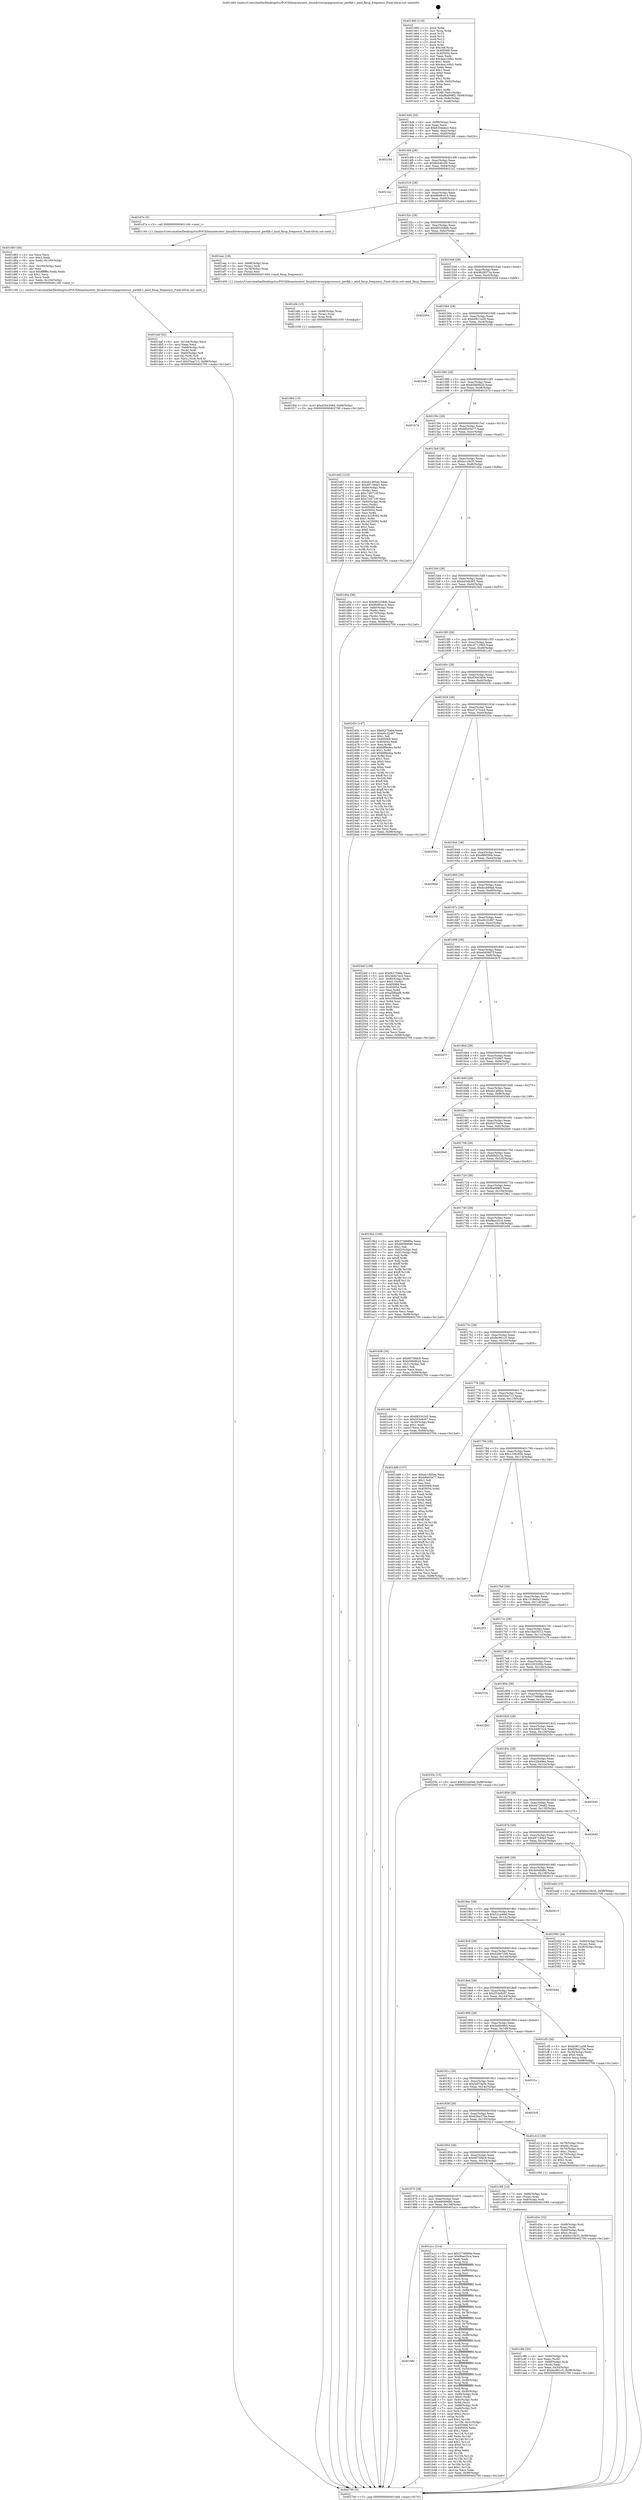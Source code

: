 digraph "0x401460" {
  label = "0x401460 (/mnt/c/Users/mathe/Desktop/tcc/POCII/binaries/extr_linuxdriversacpiprocessor_perflib.c_amd_fixup_frequency_Final-ollvm.out::main(0))"
  labelloc = "t"
  node[shape=record]

  Entry [label="",width=0.3,height=0.3,shape=circle,fillcolor=black,style=filled]
  "0x4014d4" [label="{
     0x4014d4 [32]\l
     | [instrs]\l
     &nbsp;&nbsp;0x4014d4 \<+6\>: mov -0x98(%rbp),%eax\l
     &nbsp;&nbsp;0x4014da \<+2\>: mov %eax,%ecx\l
     &nbsp;&nbsp;0x4014dc \<+6\>: sub $0x835eaba3,%ecx\l
     &nbsp;&nbsp;0x4014e2 \<+6\>: mov %eax,-0xac(%rbp)\l
     &nbsp;&nbsp;0x4014e8 \<+6\>: mov %ecx,-0xb0(%rbp)\l
     &nbsp;&nbsp;0x4014ee \<+6\>: je 0000000000402184 \<main+0xd24\>\l
  }"]
  "0x402184" [label="{
     0x402184\l
  }", style=dashed]
  "0x4014f4" [label="{
     0x4014f4 [28]\l
     | [instrs]\l
     &nbsp;&nbsp;0x4014f4 \<+5\>: jmp 00000000004014f9 \<main+0x99\>\l
     &nbsp;&nbsp;0x4014f9 \<+6\>: mov -0xac(%rbp),%eax\l
     &nbsp;&nbsp;0x4014ff \<+5\>: sub $0x8d44bc59,%eax\l
     &nbsp;&nbsp;0x401504 \<+6\>: mov %eax,-0xb4(%rbp)\l
     &nbsp;&nbsp;0x40150a \<+6\>: je 00000000004021a2 \<main+0xd42\>\l
  }"]
  Exit [label="",width=0.3,height=0.3,shape=circle,fillcolor=black,style=filled,peripheries=2]
  "0x4021a2" [label="{
     0x4021a2\l
  }", style=dashed]
  "0x401510" [label="{
     0x401510 [28]\l
     | [instrs]\l
     &nbsp;&nbsp;0x401510 \<+5\>: jmp 0000000000401515 \<main+0xb5\>\l
     &nbsp;&nbsp;0x401515 \<+6\>: mov -0xac(%rbp),%eax\l
     &nbsp;&nbsp;0x40151b \<+5\>: sub $0x96d9ce14,%eax\l
     &nbsp;&nbsp;0x401520 \<+6\>: mov %eax,-0xb8(%rbp)\l
     &nbsp;&nbsp;0x401526 \<+6\>: je 0000000000401d7e \<main+0x91e\>\l
  }"]
  "0x401f0d" [label="{
     0x401f0d [15]\l
     | [instrs]\l
     &nbsp;&nbsp;0x401f0d \<+10\>: movl $0xd3043484,-0x98(%rbp)\l
     &nbsp;&nbsp;0x401f17 \<+5\>: jmp 0000000000402700 \<main+0x12a0\>\l
  }"]
  "0x401d7e" [label="{
     0x401d7e [5]\l
     | [instrs]\l
     &nbsp;&nbsp;0x401d7e \<+5\>: call 0000000000401160 \<next_i\>\l
     | [calls]\l
     &nbsp;&nbsp;0x401160 \{1\} (/mnt/c/Users/mathe/Desktop/tcc/POCII/binaries/extr_linuxdriversacpiprocessor_perflib.c_amd_fixup_frequency_Final-ollvm.out::next_i)\l
  }"]
  "0x40152c" [label="{
     0x40152c [28]\l
     | [instrs]\l
     &nbsp;&nbsp;0x40152c \<+5\>: jmp 0000000000401531 \<main+0xd1\>\l
     &nbsp;&nbsp;0x401531 \<+6\>: mov -0xac(%rbp),%eax\l
     &nbsp;&nbsp;0x401537 \<+5\>: sub $0x993258db,%eax\l
     &nbsp;&nbsp;0x40153c \<+6\>: mov %eax,-0xbc(%rbp)\l
     &nbsp;&nbsp;0x401542 \<+6\>: je 0000000000401eec \<main+0xa8c\>\l
  }"]
  "0x401efe" [label="{
     0x401efe [15]\l
     | [instrs]\l
     &nbsp;&nbsp;0x401efe \<+4\>: mov -0x68(%rbp),%rax\l
     &nbsp;&nbsp;0x401f02 \<+3\>: mov (%rax),%rax\l
     &nbsp;&nbsp;0x401f05 \<+3\>: mov %rax,%rdi\l
     &nbsp;&nbsp;0x401f08 \<+5\>: call 0000000000401030 \<free@plt\>\l
     | [calls]\l
     &nbsp;&nbsp;0x401030 \{1\} (unknown)\l
  }"]
  "0x401eec" [label="{
     0x401eec [18]\l
     | [instrs]\l
     &nbsp;&nbsp;0x401eec \<+4\>: mov -0x68(%rbp),%rax\l
     &nbsp;&nbsp;0x401ef0 \<+3\>: mov (%rax),%rdi\l
     &nbsp;&nbsp;0x401ef3 \<+4\>: mov -0x78(%rbp),%rax\l
     &nbsp;&nbsp;0x401ef7 \<+2\>: mov (%rax),%esi\l
     &nbsp;&nbsp;0x401ef9 \<+5\>: call 0000000000401450 \<amd_fixup_frequency\>\l
     | [calls]\l
     &nbsp;&nbsp;0x401450 \{1\} (/mnt/c/Users/mathe/Desktop/tcc/POCII/binaries/extr_linuxdriversacpiprocessor_perflib.c_amd_fixup_frequency_Final-ollvm.out::amd_fixup_frequency)\l
  }"]
  "0x401548" [label="{
     0x401548 [28]\l
     | [instrs]\l
     &nbsp;&nbsp;0x401548 \<+5\>: jmp 000000000040154d \<main+0xed\>\l
     &nbsp;&nbsp;0x40154d \<+6\>: mov -0xac(%rbp),%eax\l
     &nbsp;&nbsp;0x401553 \<+5\>: sub $0x9b28373a,%eax\l
     &nbsp;&nbsp;0x401558 \<+6\>: mov %eax,-0xc0(%rbp)\l
     &nbsp;&nbsp;0x40155e \<+6\>: je 0000000000402054 \<main+0xbf4\>\l
  }"]
  "0x401daf" [label="{
     0x401daf [42]\l
     | [instrs]\l
     &nbsp;&nbsp;0x401daf \<+6\>: mov -0x164(%rbp),%ecx\l
     &nbsp;&nbsp;0x401db5 \<+3\>: imul %eax,%ecx\l
     &nbsp;&nbsp;0x401db8 \<+4\>: mov -0x68(%rbp),%rdi\l
     &nbsp;&nbsp;0x401dbc \<+3\>: mov (%rdi),%rdi\l
     &nbsp;&nbsp;0x401dbf \<+4\>: mov -0x60(%rbp),%r8\l
     &nbsp;&nbsp;0x401dc3 \<+3\>: movslq (%r8),%r8\l
     &nbsp;&nbsp;0x401dc6 \<+4\>: mov %ecx,(%rdi,%r8,4)\l
     &nbsp;&nbsp;0x401dca \<+10\>: movl $0x53ea713,-0x98(%rbp)\l
     &nbsp;&nbsp;0x401dd4 \<+5\>: jmp 0000000000402700 \<main+0x12a0\>\l
  }"]
  "0x402054" [label="{
     0x402054\l
  }", style=dashed]
  "0x401564" [label="{
     0x401564 [28]\l
     | [instrs]\l
     &nbsp;&nbsp;0x401564 \<+5\>: jmp 0000000000401569 \<main+0x109\>\l
     &nbsp;&nbsp;0x401569 \<+6\>: mov -0xac(%rbp),%eax\l
     &nbsp;&nbsp;0x40156f \<+5\>: sub $0xb0811a58,%eax\l
     &nbsp;&nbsp;0x401574 \<+6\>: mov %eax,-0xc4(%rbp)\l
     &nbsp;&nbsp;0x40157a \<+6\>: je 000000000040234b \<main+0xeeb\>\l
  }"]
  "0x401d83" [label="{
     0x401d83 [44]\l
     | [instrs]\l
     &nbsp;&nbsp;0x401d83 \<+2\>: xor %ecx,%ecx\l
     &nbsp;&nbsp;0x401d85 \<+5\>: mov $0x2,%edx\l
     &nbsp;&nbsp;0x401d8a \<+6\>: mov %edx,-0x160(%rbp)\l
     &nbsp;&nbsp;0x401d90 \<+1\>: cltd\l
     &nbsp;&nbsp;0x401d91 \<+6\>: mov -0x160(%rbp),%esi\l
     &nbsp;&nbsp;0x401d97 \<+2\>: idiv %esi\l
     &nbsp;&nbsp;0x401d99 \<+6\>: imul $0xfffffffe,%edx,%edx\l
     &nbsp;&nbsp;0x401d9f \<+3\>: sub $0x1,%ecx\l
     &nbsp;&nbsp;0x401da2 \<+2\>: sub %ecx,%edx\l
     &nbsp;&nbsp;0x401da4 \<+6\>: mov %edx,-0x164(%rbp)\l
     &nbsp;&nbsp;0x401daa \<+5\>: call 0000000000401160 \<next_i\>\l
     | [calls]\l
     &nbsp;&nbsp;0x401160 \{1\} (/mnt/c/Users/mathe/Desktop/tcc/POCII/binaries/extr_linuxdriversacpiprocessor_perflib.c_amd_fixup_frequency_Final-ollvm.out::next_i)\l
  }"]
  "0x40234b" [label="{
     0x40234b\l
  }", style=dashed]
  "0x401580" [label="{
     0x401580 [28]\l
     | [instrs]\l
     &nbsp;&nbsp;0x401580 \<+5\>: jmp 0000000000401585 \<main+0x125\>\l
     &nbsp;&nbsp;0x401585 \<+6\>: mov -0xac(%rbp),%eax\l
     &nbsp;&nbsp;0x40158b \<+5\>: sub $0xb56b9b2d,%eax\l
     &nbsp;&nbsp;0x401590 \<+6\>: mov %eax,-0xc8(%rbp)\l
     &nbsp;&nbsp;0x401596 \<+6\>: je 0000000000401b74 \<main+0x714\>\l
  }"]
  "0x401d3a" [label="{
     0x401d3a [32]\l
     | [instrs]\l
     &nbsp;&nbsp;0x401d3a \<+4\>: mov -0x68(%rbp),%rdi\l
     &nbsp;&nbsp;0x401d3e \<+3\>: mov %rax,(%rdi)\l
     &nbsp;&nbsp;0x401d41 \<+4\>: mov -0x60(%rbp),%rax\l
     &nbsp;&nbsp;0x401d45 \<+6\>: movl $0x0,(%rax)\l
     &nbsp;&nbsp;0x401d4b \<+10\>: movl $0xbcc1fe35,-0x98(%rbp)\l
     &nbsp;&nbsp;0x401d55 \<+5\>: jmp 0000000000402700 \<main+0x12a0\>\l
  }"]
  "0x401b74" [label="{
     0x401b74\l
  }", style=dashed]
  "0x40159c" [label="{
     0x40159c [28]\l
     | [instrs]\l
     &nbsp;&nbsp;0x40159c \<+5\>: jmp 00000000004015a1 \<main+0x141\>\l
     &nbsp;&nbsp;0x4015a1 \<+6\>: mov -0xac(%rbp),%eax\l
     &nbsp;&nbsp;0x4015a7 \<+5\>: sub $0xb6b03e77,%eax\l
     &nbsp;&nbsp;0x4015ac \<+6\>: mov %eax,-0xcc(%rbp)\l
     &nbsp;&nbsp;0x4015b2 \<+6\>: je 0000000000401e62 \<main+0xa02\>\l
  }"]
  "0x401c9b" [label="{
     0x401c9b [30]\l
     | [instrs]\l
     &nbsp;&nbsp;0x401c9b \<+4\>: mov -0x80(%rbp),%rdi\l
     &nbsp;&nbsp;0x401c9f \<+2\>: mov %eax,(%rdi)\l
     &nbsp;&nbsp;0x401ca1 \<+4\>: mov -0x80(%rbp),%rdi\l
     &nbsp;&nbsp;0x401ca5 \<+2\>: mov (%rdi),%eax\l
     &nbsp;&nbsp;0x401ca7 \<+3\>: mov %eax,-0x30(%rbp)\l
     &nbsp;&nbsp;0x401caa \<+10\>: movl $0xfac961c5,-0x98(%rbp)\l
     &nbsp;&nbsp;0x401cb4 \<+5\>: jmp 0000000000402700 \<main+0x12a0\>\l
  }"]
  "0x401e62" [label="{
     0x401e62 [123]\l
     | [instrs]\l
     &nbsp;&nbsp;0x401e62 \<+5\>: mov $0xeb1495ee,%eax\l
     &nbsp;&nbsp;0x401e67 \<+5\>: mov $0x49718da3,%ecx\l
     &nbsp;&nbsp;0x401e6c \<+4\>: mov -0x60(%rbp),%rdx\l
     &nbsp;&nbsp;0x401e70 \<+2\>: mov (%rdx),%esi\l
     &nbsp;&nbsp;0x401e72 \<+6\>: sub $0xc7d5710f,%esi\l
     &nbsp;&nbsp;0x401e78 \<+3\>: add $0x1,%esi\l
     &nbsp;&nbsp;0x401e7b \<+6\>: add $0xc7d5710f,%esi\l
     &nbsp;&nbsp;0x401e81 \<+4\>: mov -0x60(%rbp),%rdx\l
     &nbsp;&nbsp;0x401e85 \<+2\>: mov %esi,(%rdx)\l
     &nbsp;&nbsp;0x401e87 \<+7\>: mov 0x405068,%esi\l
     &nbsp;&nbsp;0x401e8e \<+7\>: mov 0x405054,%edi\l
     &nbsp;&nbsp;0x401e95 \<+3\>: mov %esi,%r8d\l
     &nbsp;&nbsp;0x401e98 \<+7\>: add $0x14228392,%r8d\l
     &nbsp;&nbsp;0x401e9f \<+4\>: sub $0x1,%r8d\l
     &nbsp;&nbsp;0x401ea3 \<+7\>: sub $0x14228392,%r8d\l
     &nbsp;&nbsp;0x401eaa \<+4\>: imul %r8d,%esi\l
     &nbsp;&nbsp;0x401eae \<+3\>: and $0x1,%esi\l
     &nbsp;&nbsp;0x401eb1 \<+3\>: cmp $0x0,%esi\l
     &nbsp;&nbsp;0x401eb4 \<+4\>: sete %r9b\l
     &nbsp;&nbsp;0x401eb8 \<+3\>: cmp $0xa,%edi\l
     &nbsp;&nbsp;0x401ebb \<+4\>: setl %r10b\l
     &nbsp;&nbsp;0x401ebf \<+3\>: mov %r9b,%r11b\l
     &nbsp;&nbsp;0x401ec2 \<+3\>: and %r10b,%r11b\l
     &nbsp;&nbsp;0x401ec5 \<+3\>: xor %r10b,%r9b\l
     &nbsp;&nbsp;0x401ec8 \<+3\>: or %r9b,%r11b\l
     &nbsp;&nbsp;0x401ecb \<+4\>: test $0x1,%r11b\l
     &nbsp;&nbsp;0x401ecf \<+3\>: cmovne %ecx,%eax\l
     &nbsp;&nbsp;0x401ed2 \<+6\>: mov %eax,-0x98(%rbp)\l
     &nbsp;&nbsp;0x401ed8 \<+5\>: jmp 0000000000402700 \<main+0x12a0\>\l
  }"]
  "0x4015b8" [label="{
     0x4015b8 [28]\l
     | [instrs]\l
     &nbsp;&nbsp;0x4015b8 \<+5\>: jmp 00000000004015bd \<main+0x15d\>\l
     &nbsp;&nbsp;0x4015bd \<+6\>: mov -0xac(%rbp),%eax\l
     &nbsp;&nbsp;0x4015c3 \<+5\>: sub $0xbcc1fe35,%eax\l
     &nbsp;&nbsp;0x4015c8 \<+6\>: mov %eax,-0xd0(%rbp)\l
     &nbsp;&nbsp;0x4015ce \<+6\>: je 0000000000401d5a \<main+0x8fa\>\l
  }"]
  "0x40198c" [label="{
     0x40198c\l
  }", style=dashed]
  "0x401d5a" [label="{
     0x401d5a [36]\l
     | [instrs]\l
     &nbsp;&nbsp;0x401d5a \<+5\>: mov $0x993258db,%eax\l
     &nbsp;&nbsp;0x401d5f \<+5\>: mov $0x96d9ce14,%ecx\l
     &nbsp;&nbsp;0x401d64 \<+4\>: mov -0x60(%rbp),%rdx\l
     &nbsp;&nbsp;0x401d68 \<+2\>: mov (%rdx),%esi\l
     &nbsp;&nbsp;0x401d6a \<+4\>: mov -0x70(%rbp),%rdx\l
     &nbsp;&nbsp;0x401d6e \<+2\>: cmp (%rdx),%esi\l
     &nbsp;&nbsp;0x401d70 \<+3\>: cmovl %ecx,%eax\l
     &nbsp;&nbsp;0x401d73 \<+6\>: mov %eax,-0x98(%rbp)\l
     &nbsp;&nbsp;0x401d79 \<+5\>: jmp 0000000000402700 \<main+0x12a0\>\l
  }"]
  "0x4015d4" [label="{
     0x4015d4 [28]\l
     | [instrs]\l
     &nbsp;&nbsp;0x4015d4 \<+5\>: jmp 00000000004015d9 \<main+0x179\>\l
     &nbsp;&nbsp;0x4015d9 \<+6\>: mov -0xac(%rbp),%eax\l
     &nbsp;&nbsp;0x4015df \<+5\>: sub $0xbd34b365,%eax\l
     &nbsp;&nbsp;0x4015e4 \<+6\>: mov %eax,-0xd4(%rbp)\l
     &nbsp;&nbsp;0x4015ea \<+6\>: je 00000000004023b5 \<main+0xf55\>\l
  }"]
  "0x401a1c" [label="{
     0x401a1c [314]\l
     | [instrs]\l
     &nbsp;&nbsp;0x401a1c \<+5\>: mov $0x3736689a,%eax\l
     &nbsp;&nbsp;0x401a21 \<+5\>: mov $0xf8ae25c4,%ecx\l
     &nbsp;&nbsp;0x401a26 \<+2\>: xor %edx,%edx\l
     &nbsp;&nbsp;0x401a28 \<+3\>: mov %rsp,%rsi\l
     &nbsp;&nbsp;0x401a2b \<+4\>: add $0xfffffffffffffff0,%rsi\l
     &nbsp;&nbsp;0x401a2f \<+3\>: mov %rsi,%rsp\l
     &nbsp;&nbsp;0x401a32 \<+7\>: mov %rsi,-0x90(%rbp)\l
     &nbsp;&nbsp;0x401a39 \<+3\>: mov %rsp,%rsi\l
     &nbsp;&nbsp;0x401a3c \<+4\>: add $0xfffffffffffffff0,%rsi\l
     &nbsp;&nbsp;0x401a40 \<+3\>: mov %rsi,%rsp\l
     &nbsp;&nbsp;0x401a43 \<+3\>: mov %rsp,%rdi\l
     &nbsp;&nbsp;0x401a46 \<+4\>: add $0xfffffffffffffff0,%rdi\l
     &nbsp;&nbsp;0x401a4a \<+3\>: mov %rdi,%rsp\l
     &nbsp;&nbsp;0x401a4d \<+7\>: mov %rdi,-0x88(%rbp)\l
     &nbsp;&nbsp;0x401a54 \<+3\>: mov %rsp,%rdi\l
     &nbsp;&nbsp;0x401a57 \<+4\>: add $0xfffffffffffffff0,%rdi\l
     &nbsp;&nbsp;0x401a5b \<+3\>: mov %rdi,%rsp\l
     &nbsp;&nbsp;0x401a5e \<+4\>: mov %rdi,-0x80(%rbp)\l
     &nbsp;&nbsp;0x401a62 \<+3\>: mov %rsp,%rdi\l
     &nbsp;&nbsp;0x401a65 \<+4\>: add $0xfffffffffffffff0,%rdi\l
     &nbsp;&nbsp;0x401a69 \<+3\>: mov %rdi,%rsp\l
     &nbsp;&nbsp;0x401a6c \<+4\>: mov %rdi,-0x78(%rbp)\l
     &nbsp;&nbsp;0x401a70 \<+3\>: mov %rsp,%rdi\l
     &nbsp;&nbsp;0x401a73 \<+4\>: add $0xfffffffffffffff0,%rdi\l
     &nbsp;&nbsp;0x401a77 \<+3\>: mov %rdi,%rsp\l
     &nbsp;&nbsp;0x401a7a \<+4\>: mov %rdi,-0x70(%rbp)\l
     &nbsp;&nbsp;0x401a7e \<+3\>: mov %rsp,%rdi\l
     &nbsp;&nbsp;0x401a81 \<+4\>: add $0xfffffffffffffff0,%rdi\l
     &nbsp;&nbsp;0x401a85 \<+3\>: mov %rdi,%rsp\l
     &nbsp;&nbsp;0x401a88 \<+4\>: mov %rdi,-0x68(%rbp)\l
     &nbsp;&nbsp;0x401a8c \<+3\>: mov %rsp,%rdi\l
     &nbsp;&nbsp;0x401a8f \<+4\>: add $0xfffffffffffffff0,%rdi\l
     &nbsp;&nbsp;0x401a93 \<+3\>: mov %rdi,%rsp\l
     &nbsp;&nbsp;0x401a96 \<+4\>: mov %rdi,-0x60(%rbp)\l
     &nbsp;&nbsp;0x401a9a \<+3\>: mov %rsp,%rdi\l
     &nbsp;&nbsp;0x401a9d \<+4\>: add $0xfffffffffffffff0,%rdi\l
     &nbsp;&nbsp;0x401aa1 \<+3\>: mov %rdi,%rsp\l
     &nbsp;&nbsp;0x401aa4 \<+4\>: mov %rdi,-0x58(%rbp)\l
     &nbsp;&nbsp;0x401aa8 \<+3\>: mov %rsp,%rdi\l
     &nbsp;&nbsp;0x401aab \<+4\>: add $0xfffffffffffffff0,%rdi\l
     &nbsp;&nbsp;0x401aaf \<+3\>: mov %rdi,%rsp\l
     &nbsp;&nbsp;0x401ab2 \<+4\>: mov %rdi,-0x50(%rbp)\l
     &nbsp;&nbsp;0x401ab6 \<+3\>: mov %rsp,%rdi\l
     &nbsp;&nbsp;0x401ab9 \<+4\>: add $0xfffffffffffffff0,%rdi\l
     &nbsp;&nbsp;0x401abd \<+3\>: mov %rdi,%rsp\l
     &nbsp;&nbsp;0x401ac0 \<+4\>: mov %rdi,-0x48(%rbp)\l
     &nbsp;&nbsp;0x401ac4 \<+3\>: mov %rsp,%rdi\l
     &nbsp;&nbsp;0x401ac7 \<+4\>: add $0xfffffffffffffff0,%rdi\l
     &nbsp;&nbsp;0x401acb \<+3\>: mov %rdi,%rsp\l
     &nbsp;&nbsp;0x401ace \<+4\>: mov %rdi,-0x40(%rbp)\l
     &nbsp;&nbsp;0x401ad2 \<+7\>: mov -0x90(%rbp),%rdi\l
     &nbsp;&nbsp;0x401ad9 \<+6\>: movl $0x0,(%rdi)\l
     &nbsp;&nbsp;0x401adf \<+7\>: mov -0x9c(%rbp),%r8d\l
     &nbsp;&nbsp;0x401ae6 \<+3\>: mov %r8d,(%rsi)\l
     &nbsp;&nbsp;0x401ae9 \<+7\>: mov -0x88(%rbp),%rdi\l
     &nbsp;&nbsp;0x401af0 \<+7\>: mov -0xa8(%rbp),%r9\l
     &nbsp;&nbsp;0x401af7 \<+3\>: mov %r9,(%rdi)\l
     &nbsp;&nbsp;0x401afa \<+3\>: cmpl $0x2,(%rsi)\l
     &nbsp;&nbsp;0x401afd \<+4\>: setne %r10b\l
     &nbsp;&nbsp;0x401b01 \<+4\>: and $0x1,%r10b\l
     &nbsp;&nbsp;0x401b05 \<+4\>: mov %r10b,-0x31(%rbp)\l
     &nbsp;&nbsp;0x401b09 \<+8\>: mov 0x405068,%r11d\l
     &nbsp;&nbsp;0x401b11 \<+7\>: mov 0x405054,%ebx\l
     &nbsp;&nbsp;0x401b18 \<+3\>: sub $0x1,%edx\l
     &nbsp;&nbsp;0x401b1b \<+3\>: mov %r11d,%r14d\l
     &nbsp;&nbsp;0x401b1e \<+3\>: add %edx,%r14d\l
     &nbsp;&nbsp;0x401b21 \<+4\>: imul %r14d,%r11d\l
     &nbsp;&nbsp;0x401b25 \<+4\>: and $0x1,%r11d\l
     &nbsp;&nbsp;0x401b29 \<+4\>: cmp $0x0,%r11d\l
     &nbsp;&nbsp;0x401b2d \<+4\>: sete %r10b\l
     &nbsp;&nbsp;0x401b31 \<+3\>: cmp $0xa,%ebx\l
     &nbsp;&nbsp;0x401b34 \<+4\>: setl %r15b\l
     &nbsp;&nbsp;0x401b38 \<+3\>: mov %r10b,%r12b\l
     &nbsp;&nbsp;0x401b3b \<+3\>: and %r15b,%r12b\l
     &nbsp;&nbsp;0x401b3e \<+3\>: xor %r15b,%r10b\l
     &nbsp;&nbsp;0x401b41 \<+3\>: or %r10b,%r12b\l
     &nbsp;&nbsp;0x401b44 \<+4\>: test $0x1,%r12b\l
     &nbsp;&nbsp;0x401b48 \<+3\>: cmovne %ecx,%eax\l
     &nbsp;&nbsp;0x401b4b \<+6\>: mov %eax,-0x98(%rbp)\l
     &nbsp;&nbsp;0x401b51 \<+5\>: jmp 0000000000402700 \<main+0x12a0\>\l
  }"]
  "0x4023b5" [label="{
     0x4023b5\l
  }", style=dashed]
  "0x4015f0" [label="{
     0x4015f0 [28]\l
     | [instrs]\l
     &nbsp;&nbsp;0x4015f0 \<+5\>: jmp 00000000004015f5 \<main+0x195\>\l
     &nbsp;&nbsp;0x4015f5 \<+6\>: mov -0xac(%rbp),%eax\l
     &nbsp;&nbsp;0x4015fb \<+5\>: sub $0xc6712965,%eax\l
     &nbsp;&nbsp;0x401600 \<+6\>: mov %eax,-0xd8(%rbp)\l
     &nbsp;&nbsp;0x401606 \<+6\>: je 0000000000401c07 \<main+0x7a7\>\l
  }"]
  "0x401970" [label="{
     0x401970 [28]\l
     | [instrs]\l
     &nbsp;&nbsp;0x401970 \<+5\>: jmp 0000000000401975 \<main+0x515\>\l
     &nbsp;&nbsp;0x401975 \<+6\>: mov -0xac(%rbp),%eax\l
     &nbsp;&nbsp;0x40197b \<+5\>: sub $0x68089680,%eax\l
     &nbsp;&nbsp;0x401980 \<+6\>: mov %eax,-0x158(%rbp)\l
     &nbsp;&nbsp;0x401986 \<+6\>: je 0000000000401a1c \<main+0x5bc\>\l
  }"]
  "0x401c07" [label="{
     0x401c07\l
  }", style=dashed]
  "0x40160c" [label="{
     0x40160c [28]\l
     | [instrs]\l
     &nbsp;&nbsp;0x40160c \<+5\>: jmp 0000000000401611 \<main+0x1b1\>\l
     &nbsp;&nbsp;0x401611 \<+6\>: mov -0xac(%rbp),%eax\l
     &nbsp;&nbsp;0x401617 \<+5\>: sub $0xd3043484,%eax\l
     &nbsp;&nbsp;0x40161c \<+6\>: mov %eax,-0xdc(%rbp)\l
     &nbsp;&nbsp;0x401622 \<+6\>: je 000000000040245c \<main+0xffc\>\l
  }"]
  "0x401c88" [label="{
     0x401c88 [19]\l
     | [instrs]\l
     &nbsp;&nbsp;0x401c88 \<+7\>: mov -0x88(%rbp),%rax\l
     &nbsp;&nbsp;0x401c8f \<+3\>: mov (%rax),%rax\l
     &nbsp;&nbsp;0x401c92 \<+4\>: mov 0x8(%rax),%rdi\l
     &nbsp;&nbsp;0x401c96 \<+5\>: call 0000000000401060 \<atoi@plt\>\l
     | [calls]\l
     &nbsp;&nbsp;0x401060 \{1\} (unknown)\l
  }"]
  "0x40245c" [label="{
     0x40245c [147]\l
     | [instrs]\l
     &nbsp;&nbsp;0x40245c \<+5\>: mov $0xf4270a0e,%eax\l
     &nbsp;&nbsp;0x402461 \<+5\>: mov $0xe0c22d87,%ecx\l
     &nbsp;&nbsp;0x402466 \<+2\>: mov $0x1,%dl\l
     &nbsp;&nbsp;0x402468 \<+7\>: mov 0x405068,%esi\l
     &nbsp;&nbsp;0x40246f \<+7\>: mov 0x405054,%edi\l
     &nbsp;&nbsp;0x402476 \<+3\>: mov %esi,%r8d\l
     &nbsp;&nbsp;0x402479 \<+7\>: sub $0xfdf9edea,%r8d\l
     &nbsp;&nbsp;0x402480 \<+4\>: sub $0x1,%r8d\l
     &nbsp;&nbsp;0x402484 \<+7\>: add $0xfdf9edea,%r8d\l
     &nbsp;&nbsp;0x40248b \<+4\>: imul %r8d,%esi\l
     &nbsp;&nbsp;0x40248f \<+3\>: and $0x1,%esi\l
     &nbsp;&nbsp;0x402492 \<+3\>: cmp $0x0,%esi\l
     &nbsp;&nbsp;0x402495 \<+4\>: sete %r9b\l
     &nbsp;&nbsp;0x402499 \<+3\>: cmp $0xa,%edi\l
     &nbsp;&nbsp;0x40249c \<+4\>: setl %r10b\l
     &nbsp;&nbsp;0x4024a0 \<+3\>: mov %r9b,%r11b\l
     &nbsp;&nbsp;0x4024a3 \<+4\>: xor $0xff,%r11b\l
     &nbsp;&nbsp;0x4024a7 \<+3\>: mov %r10b,%bl\l
     &nbsp;&nbsp;0x4024aa \<+3\>: xor $0xff,%bl\l
     &nbsp;&nbsp;0x4024ad \<+3\>: xor $0x1,%dl\l
     &nbsp;&nbsp;0x4024b0 \<+3\>: mov %r11b,%r14b\l
     &nbsp;&nbsp;0x4024b3 \<+4\>: and $0xff,%r14b\l
     &nbsp;&nbsp;0x4024b7 \<+3\>: and %dl,%r9b\l
     &nbsp;&nbsp;0x4024ba \<+3\>: mov %bl,%r15b\l
     &nbsp;&nbsp;0x4024bd \<+4\>: and $0xff,%r15b\l
     &nbsp;&nbsp;0x4024c1 \<+3\>: and %dl,%r10b\l
     &nbsp;&nbsp;0x4024c4 \<+3\>: or %r9b,%r14b\l
     &nbsp;&nbsp;0x4024c7 \<+3\>: or %r10b,%r15b\l
     &nbsp;&nbsp;0x4024ca \<+3\>: xor %r15b,%r14b\l
     &nbsp;&nbsp;0x4024cd \<+3\>: or %bl,%r11b\l
     &nbsp;&nbsp;0x4024d0 \<+4\>: xor $0xff,%r11b\l
     &nbsp;&nbsp;0x4024d4 \<+3\>: or $0x1,%dl\l
     &nbsp;&nbsp;0x4024d7 \<+3\>: and %dl,%r11b\l
     &nbsp;&nbsp;0x4024da \<+3\>: or %r11b,%r14b\l
     &nbsp;&nbsp;0x4024dd \<+4\>: test $0x1,%r14b\l
     &nbsp;&nbsp;0x4024e1 \<+3\>: cmovne %ecx,%eax\l
     &nbsp;&nbsp;0x4024e4 \<+6\>: mov %eax,-0x98(%rbp)\l
     &nbsp;&nbsp;0x4024ea \<+5\>: jmp 0000000000402700 \<main+0x12a0\>\l
  }"]
  "0x401628" [label="{
     0x401628 [28]\l
     | [instrs]\l
     &nbsp;&nbsp;0x401628 \<+5\>: jmp 000000000040162d \<main+0x1cd\>\l
     &nbsp;&nbsp;0x40162d \<+6\>: mov -0xac(%rbp),%eax\l
     &nbsp;&nbsp;0x401633 \<+5\>: sub $0xd7272ced,%eax\l
     &nbsp;&nbsp;0x401638 \<+6\>: mov %eax,-0xe0(%rbp)\l
     &nbsp;&nbsp;0x40163e \<+6\>: je 000000000040235a \<main+0xefa\>\l
  }"]
  "0x401954" [label="{
     0x401954 [28]\l
     | [instrs]\l
     &nbsp;&nbsp;0x401954 \<+5\>: jmp 0000000000401959 \<main+0x4f9\>\l
     &nbsp;&nbsp;0x401959 \<+6\>: mov -0xac(%rbp),%eax\l
     &nbsp;&nbsp;0x40195f \<+5\>: sub $0x66758dc9,%eax\l
     &nbsp;&nbsp;0x401964 \<+6\>: mov %eax,-0x154(%rbp)\l
     &nbsp;&nbsp;0x40196a \<+6\>: je 0000000000401c88 \<main+0x828\>\l
  }"]
  "0x40235a" [label="{
     0x40235a\l
  }", style=dashed]
  "0x401644" [label="{
     0x401644 [28]\l
     | [instrs]\l
     &nbsp;&nbsp;0x401644 \<+5\>: jmp 0000000000401649 \<main+0x1e9\>\l
     &nbsp;&nbsp;0x401649 \<+6\>: mov -0xac(%rbp),%eax\l
     &nbsp;&nbsp;0x40164f \<+5\>: sub $0xd86f2f0e,%eax\l
     &nbsp;&nbsp;0x401654 \<+6\>: mov %eax,-0xe4(%rbp)\l
     &nbsp;&nbsp;0x40165a \<+6\>: je 00000000004020dd \<main+0xc7d\>\l
  }"]
  "0x401d13" [label="{
     0x401d13 [39]\l
     | [instrs]\l
     &nbsp;&nbsp;0x401d13 \<+4\>: mov -0x78(%rbp),%rax\l
     &nbsp;&nbsp;0x401d17 \<+6\>: movl $0x64,(%rax)\l
     &nbsp;&nbsp;0x401d1d \<+4\>: mov -0x70(%rbp),%rax\l
     &nbsp;&nbsp;0x401d21 \<+6\>: movl $0x1,(%rax)\l
     &nbsp;&nbsp;0x401d27 \<+4\>: mov -0x70(%rbp),%rax\l
     &nbsp;&nbsp;0x401d2b \<+3\>: movslq (%rax),%rax\l
     &nbsp;&nbsp;0x401d2e \<+4\>: shl $0x2,%rax\l
     &nbsp;&nbsp;0x401d32 \<+3\>: mov %rax,%rdi\l
     &nbsp;&nbsp;0x401d35 \<+5\>: call 0000000000401050 \<malloc@plt\>\l
     | [calls]\l
     &nbsp;&nbsp;0x401050 \{1\} (unknown)\l
  }"]
  "0x4020dd" [label="{
     0x4020dd\l
  }", style=dashed]
  "0x401660" [label="{
     0x401660 [28]\l
     | [instrs]\l
     &nbsp;&nbsp;0x401660 \<+5\>: jmp 0000000000401665 \<main+0x205\>\l
     &nbsp;&nbsp;0x401665 \<+6\>: mov -0xac(%rbp),%eax\l
     &nbsp;&nbsp;0x40166b \<+5\>: sub $0xdccb89ad,%eax\l
     &nbsp;&nbsp;0x401670 \<+6\>: mov %eax,-0xe8(%rbp)\l
     &nbsp;&nbsp;0x401676 \<+6\>: je 00000000004021fd \<main+0xd9d\>\l
  }"]
  "0x401938" [label="{
     0x401938 [28]\l
     | [instrs]\l
     &nbsp;&nbsp;0x401938 \<+5\>: jmp 000000000040193d \<main+0x4dd\>\l
     &nbsp;&nbsp;0x40193d \<+6\>: mov -0xac(%rbp),%eax\l
     &nbsp;&nbsp;0x401943 \<+5\>: sub $0x65be270a,%eax\l
     &nbsp;&nbsp;0x401948 \<+6\>: mov %eax,-0x150(%rbp)\l
     &nbsp;&nbsp;0x40194e \<+6\>: je 0000000000401d13 \<main+0x8b3\>\l
  }"]
  "0x4021fd" [label="{
     0x4021fd\l
  }", style=dashed]
  "0x40167c" [label="{
     0x40167c [28]\l
     | [instrs]\l
     &nbsp;&nbsp;0x40167c \<+5\>: jmp 0000000000401681 \<main+0x221\>\l
     &nbsp;&nbsp;0x401681 \<+6\>: mov -0xac(%rbp),%eax\l
     &nbsp;&nbsp;0x401687 \<+5\>: sub $0xe0c22d87,%eax\l
     &nbsp;&nbsp;0x40168c \<+6\>: mov %eax,-0xec(%rbp)\l
     &nbsp;&nbsp;0x401692 \<+6\>: je 00000000004024ef \<main+0x108f\>\l
  }"]
  "0x4025c8" [label="{
     0x4025c8\l
  }", style=dashed]
  "0x4024ef" [label="{
     0x4024ef [109]\l
     | [instrs]\l
     &nbsp;&nbsp;0x4024ef \<+5\>: mov $0xf4270a0e,%eax\l
     &nbsp;&nbsp;0x4024f4 \<+5\>: mov $0x3ddb7ec4,%ecx\l
     &nbsp;&nbsp;0x4024f9 \<+7\>: mov -0x90(%rbp),%rdx\l
     &nbsp;&nbsp;0x402500 \<+6\>: movl $0x0,(%rdx)\l
     &nbsp;&nbsp;0x402506 \<+7\>: mov 0x405068,%esi\l
     &nbsp;&nbsp;0x40250d \<+7\>: mov 0x405054,%edi\l
     &nbsp;&nbsp;0x402514 \<+3\>: mov %esi,%r8d\l
     &nbsp;&nbsp;0x402517 \<+7\>: sub $0xa5f8aaf6,%r8d\l
     &nbsp;&nbsp;0x40251e \<+4\>: sub $0x1,%r8d\l
     &nbsp;&nbsp;0x402522 \<+7\>: add $0xa5f8aaf6,%r8d\l
     &nbsp;&nbsp;0x402529 \<+4\>: imul %r8d,%esi\l
     &nbsp;&nbsp;0x40252d \<+3\>: and $0x1,%esi\l
     &nbsp;&nbsp;0x402530 \<+3\>: cmp $0x0,%esi\l
     &nbsp;&nbsp;0x402533 \<+4\>: sete %r9b\l
     &nbsp;&nbsp;0x402537 \<+3\>: cmp $0xa,%edi\l
     &nbsp;&nbsp;0x40253a \<+4\>: setl %r10b\l
     &nbsp;&nbsp;0x40253e \<+3\>: mov %r9b,%r11b\l
     &nbsp;&nbsp;0x402541 \<+3\>: and %r10b,%r11b\l
     &nbsp;&nbsp;0x402544 \<+3\>: xor %r10b,%r9b\l
     &nbsp;&nbsp;0x402547 \<+3\>: or %r9b,%r11b\l
     &nbsp;&nbsp;0x40254a \<+4\>: test $0x1,%r11b\l
     &nbsp;&nbsp;0x40254e \<+3\>: cmovne %ecx,%eax\l
     &nbsp;&nbsp;0x402551 \<+6\>: mov %eax,-0x98(%rbp)\l
     &nbsp;&nbsp;0x402557 \<+5\>: jmp 0000000000402700 \<main+0x12a0\>\l
  }"]
  "0x401698" [label="{
     0x401698 [28]\l
     | [instrs]\l
     &nbsp;&nbsp;0x401698 \<+5\>: jmp 000000000040169d \<main+0x23d\>\l
     &nbsp;&nbsp;0x40169d \<+6\>: mov -0xac(%rbp),%eax\l
     &nbsp;&nbsp;0x4016a3 \<+5\>: sub $0xe0d5807f,%eax\l
     &nbsp;&nbsp;0x4016a8 \<+6\>: mov %eax,-0xf0(%rbp)\l
     &nbsp;&nbsp;0x4016ae \<+6\>: je 000000000040267f \<main+0x121f\>\l
  }"]
  "0x40191c" [label="{
     0x40191c [28]\l
     | [instrs]\l
     &nbsp;&nbsp;0x40191c \<+5\>: jmp 0000000000401921 \<main+0x4c1\>\l
     &nbsp;&nbsp;0x401921 \<+6\>: mov -0xac(%rbp),%eax\l
     &nbsp;&nbsp;0x401927 \<+5\>: sub $0x5df73e5e,%eax\l
     &nbsp;&nbsp;0x40192c \<+6\>: mov %eax,-0x14c(%rbp)\l
     &nbsp;&nbsp;0x401932 \<+6\>: je 00000000004025c8 \<main+0x1168\>\l
  }"]
  "0x40267f" [label="{
     0x40267f\l
  }", style=dashed]
  "0x4016b4" [label="{
     0x4016b4 [28]\l
     | [instrs]\l
     &nbsp;&nbsp;0x4016b4 \<+5\>: jmp 00000000004016b9 \<main+0x259\>\l
     &nbsp;&nbsp;0x4016b9 \<+6\>: mov -0xac(%rbp),%eax\l
     &nbsp;&nbsp;0x4016bf \<+5\>: sub $0xe37520d7,%eax\l
     &nbsp;&nbsp;0x4016c4 \<+6\>: mov %eax,-0xf4(%rbp)\l
     &nbsp;&nbsp;0x4016ca \<+6\>: je 0000000000401f72 \<main+0xb12\>\l
  }"]
  "0x401f1c" [label="{
     0x401f1c\l
  }", style=dashed]
  "0x401f72" [label="{
     0x401f72\l
  }", style=dashed]
  "0x4016d0" [label="{
     0x4016d0 [28]\l
     | [instrs]\l
     &nbsp;&nbsp;0x4016d0 \<+5\>: jmp 00000000004016d5 \<main+0x275\>\l
     &nbsp;&nbsp;0x4016d5 \<+6\>: mov -0xac(%rbp),%eax\l
     &nbsp;&nbsp;0x4016db \<+5\>: sub $0xeb1495ee,%eax\l
     &nbsp;&nbsp;0x4016e0 \<+6\>: mov %eax,-0xf8(%rbp)\l
     &nbsp;&nbsp;0x4016e6 \<+6\>: je 00000000004025e9 \<main+0x1189\>\l
  }"]
  "0x401900" [label="{
     0x401900 [28]\l
     | [instrs]\l
     &nbsp;&nbsp;0x401900 \<+5\>: jmp 0000000000401905 \<main+0x4a5\>\l
     &nbsp;&nbsp;0x401905 \<+6\>: mov -0xac(%rbp),%eax\l
     &nbsp;&nbsp;0x40190b \<+5\>: sub $0x5a0bc664,%eax\l
     &nbsp;&nbsp;0x401910 \<+6\>: mov %eax,-0x148(%rbp)\l
     &nbsp;&nbsp;0x401916 \<+6\>: je 0000000000401f1c \<main+0xabc\>\l
  }"]
  "0x4025e9" [label="{
     0x4025e9\l
  }", style=dashed]
  "0x4016ec" [label="{
     0x4016ec [28]\l
     | [instrs]\l
     &nbsp;&nbsp;0x4016ec \<+5\>: jmp 00000000004016f1 \<main+0x291\>\l
     &nbsp;&nbsp;0x4016f1 \<+6\>: mov -0xac(%rbp),%eax\l
     &nbsp;&nbsp;0x4016f7 \<+5\>: sub $0xf4270a0e,%eax\l
     &nbsp;&nbsp;0x4016fc \<+6\>: mov %eax,-0xfc(%rbp)\l
     &nbsp;&nbsp;0x401702 \<+6\>: je 00000000004026e9 \<main+0x1289\>\l
  }"]
  "0x401cf5" [label="{
     0x401cf5 [30]\l
     | [instrs]\l
     &nbsp;&nbsp;0x401cf5 \<+5\>: mov $0xb0811a58,%eax\l
     &nbsp;&nbsp;0x401cfa \<+5\>: mov $0x65be270a,%ecx\l
     &nbsp;&nbsp;0x401cff \<+3\>: mov -0x30(%rbp),%edx\l
     &nbsp;&nbsp;0x401d02 \<+3\>: cmp $0x0,%edx\l
     &nbsp;&nbsp;0x401d05 \<+3\>: cmove %ecx,%eax\l
     &nbsp;&nbsp;0x401d08 \<+6\>: mov %eax,-0x98(%rbp)\l
     &nbsp;&nbsp;0x401d0e \<+5\>: jmp 0000000000402700 \<main+0x12a0\>\l
  }"]
  "0x4026e9" [label="{
     0x4026e9\l
  }", style=dashed]
  "0x401708" [label="{
     0x401708 [28]\l
     | [instrs]\l
     &nbsp;&nbsp;0x401708 \<+5\>: jmp 000000000040170d \<main+0x2ad\>\l
     &nbsp;&nbsp;0x40170d \<+6\>: mov -0xac(%rbp),%eax\l
     &nbsp;&nbsp;0x401713 \<+5\>: sub $0xf69d015a,%eax\l
     &nbsp;&nbsp;0x401718 \<+6\>: mov %eax,-0x100(%rbp)\l
     &nbsp;&nbsp;0x40171e \<+6\>: je 00000000004022e2 \<main+0xe82\>\l
  }"]
  "0x4018e4" [label="{
     0x4018e4 [28]\l
     | [instrs]\l
     &nbsp;&nbsp;0x4018e4 \<+5\>: jmp 00000000004018e9 \<main+0x489\>\l
     &nbsp;&nbsp;0x4018e9 \<+6\>: mov -0xac(%rbp),%eax\l
     &nbsp;&nbsp;0x4018ef \<+5\>: sub $0x553e8c07,%eax\l
     &nbsp;&nbsp;0x4018f4 \<+6\>: mov %eax,-0x144(%rbp)\l
     &nbsp;&nbsp;0x4018fa \<+6\>: je 0000000000401cf5 \<main+0x895\>\l
  }"]
  "0x4022e2" [label="{
     0x4022e2\l
  }", style=dashed]
  "0x401724" [label="{
     0x401724 [28]\l
     | [instrs]\l
     &nbsp;&nbsp;0x401724 \<+5\>: jmp 0000000000401729 \<main+0x2c9\>\l
     &nbsp;&nbsp;0x401729 \<+6\>: mov -0xac(%rbp),%eax\l
     &nbsp;&nbsp;0x40172f \<+5\>: sub $0xf6a098f2,%eax\l
     &nbsp;&nbsp;0x401734 \<+6\>: mov %eax,-0x104(%rbp)\l
     &nbsp;&nbsp;0x40173a \<+6\>: je 00000000004019b2 \<main+0x552\>\l
  }"]
  "0x40244d" [label="{
     0x40244d\l
  }", style=dashed]
  "0x4019b2" [label="{
     0x4019b2 [106]\l
     | [instrs]\l
     &nbsp;&nbsp;0x4019b2 \<+5\>: mov $0x3736689a,%eax\l
     &nbsp;&nbsp;0x4019b7 \<+5\>: mov $0x68089680,%ecx\l
     &nbsp;&nbsp;0x4019bc \<+2\>: mov $0x1,%dl\l
     &nbsp;&nbsp;0x4019be \<+7\>: mov -0x92(%rbp),%sil\l
     &nbsp;&nbsp;0x4019c5 \<+7\>: mov -0x91(%rbp),%dil\l
     &nbsp;&nbsp;0x4019cc \<+3\>: mov %sil,%r8b\l
     &nbsp;&nbsp;0x4019cf \<+4\>: xor $0xff,%r8b\l
     &nbsp;&nbsp;0x4019d3 \<+3\>: mov %dil,%r9b\l
     &nbsp;&nbsp;0x4019d6 \<+4\>: xor $0xff,%r9b\l
     &nbsp;&nbsp;0x4019da \<+3\>: xor $0x1,%dl\l
     &nbsp;&nbsp;0x4019dd \<+3\>: mov %r8b,%r10b\l
     &nbsp;&nbsp;0x4019e0 \<+4\>: and $0xff,%r10b\l
     &nbsp;&nbsp;0x4019e4 \<+3\>: and %dl,%sil\l
     &nbsp;&nbsp;0x4019e7 \<+3\>: mov %r9b,%r11b\l
     &nbsp;&nbsp;0x4019ea \<+4\>: and $0xff,%r11b\l
     &nbsp;&nbsp;0x4019ee \<+3\>: and %dl,%dil\l
     &nbsp;&nbsp;0x4019f1 \<+3\>: or %sil,%r10b\l
     &nbsp;&nbsp;0x4019f4 \<+3\>: or %dil,%r11b\l
     &nbsp;&nbsp;0x4019f7 \<+3\>: xor %r11b,%r10b\l
     &nbsp;&nbsp;0x4019fa \<+3\>: or %r9b,%r8b\l
     &nbsp;&nbsp;0x4019fd \<+4\>: xor $0xff,%r8b\l
     &nbsp;&nbsp;0x401a01 \<+3\>: or $0x1,%dl\l
     &nbsp;&nbsp;0x401a04 \<+3\>: and %dl,%r8b\l
     &nbsp;&nbsp;0x401a07 \<+3\>: or %r8b,%r10b\l
     &nbsp;&nbsp;0x401a0a \<+4\>: test $0x1,%r10b\l
     &nbsp;&nbsp;0x401a0e \<+3\>: cmovne %ecx,%eax\l
     &nbsp;&nbsp;0x401a11 \<+6\>: mov %eax,-0x98(%rbp)\l
     &nbsp;&nbsp;0x401a17 \<+5\>: jmp 0000000000402700 \<main+0x12a0\>\l
  }"]
  "0x401740" [label="{
     0x401740 [28]\l
     | [instrs]\l
     &nbsp;&nbsp;0x401740 \<+5\>: jmp 0000000000401745 \<main+0x2e5\>\l
     &nbsp;&nbsp;0x401745 \<+6\>: mov -0xac(%rbp),%eax\l
     &nbsp;&nbsp;0x40174b \<+5\>: sub $0xf8ae25c4,%eax\l
     &nbsp;&nbsp;0x401750 \<+6\>: mov %eax,-0x108(%rbp)\l
     &nbsp;&nbsp;0x401756 \<+6\>: je 0000000000401b56 \<main+0x6f6\>\l
  }"]
  "0x402700" [label="{
     0x402700 [5]\l
     | [instrs]\l
     &nbsp;&nbsp;0x402700 \<+5\>: jmp 00000000004014d4 \<main+0x74\>\l
  }"]
  "0x401460" [label="{
     0x401460 [116]\l
     | [instrs]\l
     &nbsp;&nbsp;0x401460 \<+1\>: push %rbp\l
     &nbsp;&nbsp;0x401461 \<+3\>: mov %rsp,%rbp\l
     &nbsp;&nbsp;0x401464 \<+2\>: push %r15\l
     &nbsp;&nbsp;0x401466 \<+2\>: push %r14\l
     &nbsp;&nbsp;0x401468 \<+2\>: push %r13\l
     &nbsp;&nbsp;0x40146a \<+2\>: push %r12\l
     &nbsp;&nbsp;0x40146c \<+1\>: push %rbx\l
     &nbsp;&nbsp;0x40146d \<+7\>: sub $0x168,%rsp\l
     &nbsp;&nbsp;0x401474 \<+7\>: mov 0x405068,%eax\l
     &nbsp;&nbsp;0x40147b \<+7\>: mov 0x405054,%ecx\l
     &nbsp;&nbsp;0x401482 \<+2\>: mov %eax,%edx\l
     &nbsp;&nbsp;0x401484 \<+6\>: add $0x4ea144b2,%edx\l
     &nbsp;&nbsp;0x40148a \<+3\>: sub $0x1,%edx\l
     &nbsp;&nbsp;0x40148d \<+6\>: sub $0x4ea144b2,%edx\l
     &nbsp;&nbsp;0x401493 \<+3\>: imul %edx,%eax\l
     &nbsp;&nbsp;0x401496 \<+3\>: and $0x1,%eax\l
     &nbsp;&nbsp;0x401499 \<+3\>: cmp $0x0,%eax\l
     &nbsp;&nbsp;0x40149c \<+4\>: sete %r8b\l
     &nbsp;&nbsp;0x4014a0 \<+4\>: and $0x1,%r8b\l
     &nbsp;&nbsp;0x4014a4 \<+7\>: mov %r8b,-0x92(%rbp)\l
     &nbsp;&nbsp;0x4014ab \<+3\>: cmp $0xa,%ecx\l
     &nbsp;&nbsp;0x4014ae \<+4\>: setl %r8b\l
     &nbsp;&nbsp;0x4014b2 \<+4\>: and $0x1,%r8b\l
     &nbsp;&nbsp;0x4014b6 \<+7\>: mov %r8b,-0x91(%rbp)\l
     &nbsp;&nbsp;0x4014bd \<+10\>: movl $0xf6a098f2,-0x98(%rbp)\l
     &nbsp;&nbsp;0x4014c7 \<+6\>: mov %edi,-0x9c(%rbp)\l
     &nbsp;&nbsp;0x4014cd \<+7\>: mov %rsi,-0xa8(%rbp)\l
  }"]
  "0x4018c8" [label="{
     0x4018c8 [28]\l
     | [instrs]\l
     &nbsp;&nbsp;0x4018c8 \<+5\>: jmp 00000000004018cd \<main+0x46d\>\l
     &nbsp;&nbsp;0x4018cd \<+6\>: mov -0xac(%rbp),%eax\l
     &nbsp;&nbsp;0x4018d3 \<+5\>: sub $0x528e7c06,%eax\l
     &nbsp;&nbsp;0x4018d8 \<+6\>: mov %eax,-0x140(%rbp)\l
     &nbsp;&nbsp;0x4018de \<+6\>: je 000000000040244d \<main+0xfed\>\l
  }"]
  "0x401b56" [label="{
     0x401b56 [30]\l
     | [instrs]\l
     &nbsp;&nbsp;0x401b56 \<+5\>: mov $0x66758dc9,%eax\l
     &nbsp;&nbsp;0x401b5b \<+5\>: mov $0xb56b9b2d,%ecx\l
     &nbsp;&nbsp;0x401b60 \<+3\>: mov -0x31(%rbp),%dl\l
     &nbsp;&nbsp;0x401b63 \<+3\>: test $0x1,%dl\l
     &nbsp;&nbsp;0x401b66 \<+3\>: cmovne %ecx,%eax\l
     &nbsp;&nbsp;0x401b69 \<+6\>: mov %eax,-0x98(%rbp)\l
     &nbsp;&nbsp;0x401b6f \<+5\>: jmp 0000000000402700 \<main+0x12a0\>\l
  }"]
  "0x40175c" [label="{
     0x40175c [28]\l
     | [instrs]\l
     &nbsp;&nbsp;0x40175c \<+5\>: jmp 0000000000401761 \<main+0x301\>\l
     &nbsp;&nbsp;0x401761 \<+6\>: mov -0xac(%rbp),%eax\l
     &nbsp;&nbsp;0x401767 \<+5\>: sub $0xfac961c5,%eax\l
     &nbsp;&nbsp;0x40176c \<+6\>: mov %eax,-0x10c(%rbp)\l
     &nbsp;&nbsp;0x401772 \<+6\>: je 0000000000401cb9 \<main+0x859\>\l
  }"]
  "0x40256b" [label="{
     0x40256b [24]\l
     | [instrs]\l
     &nbsp;&nbsp;0x40256b \<+7\>: mov -0x90(%rbp),%rax\l
     &nbsp;&nbsp;0x402572 \<+2\>: mov (%rax),%eax\l
     &nbsp;&nbsp;0x402574 \<+4\>: lea -0x28(%rbp),%rsp\l
     &nbsp;&nbsp;0x402578 \<+1\>: pop %rbx\l
     &nbsp;&nbsp;0x402579 \<+2\>: pop %r12\l
     &nbsp;&nbsp;0x40257b \<+2\>: pop %r13\l
     &nbsp;&nbsp;0x40257d \<+2\>: pop %r14\l
     &nbsp;&nbsp;0x40257f \<+2\>: pop %r15\l
     &nbsp;&nbsp;0x402581 \<+1\>: pop %rbp\l
     &nbsp;&nbsp;0x402582 \<+1\>: ret\l
  }"]
  "0x401cb9" [label="{
     0x401cb9 [30]\l
     | [instrs]\l
     &nbsp;&nbsp;0x401cb9 \<+5\>: mov $0x6833c243,%eax\l
     &nbsp;&nbsp;0x401cbe \<+5\>: mov $0x553e8c07,%ecx\l
     &nbsp;&nbsp;0x401cc3 \<+3\>: mov -0x30(%rbp),%edx\l
     &nbsp;&nbsp;0x401cc6 \<+3\>: cmp $0x1,%edx\l
     &nbsp;&nbsp;0x401cc9 \<+3\>: cmovl %ecx,%eax\l
     &nbsp;&nbsp;0x401ccc \<+6\>: mov %eax,-0x98(%rbp)\l
     &nbsp;&nbsp;0x401cd2 \<+5\>: jmp 0000000000402700 \<main+0x12a0\>\l
  }"]
  "0x401778" [label="{
     0x401778 [28]\l
     | [instrs]\l
     &nbsp;&nbsp;0x401778 \<+5\>: jmp 000000000040177d \<main+0x31d\>\l
     &nbsp;&nbsp;0x40177d \<+6\>: mov -0xac(%rbp),%eax\l
     &nbsp;&nbsp;0x401783 \<+5\>: sub $0x53ea713,%eax\l
     &nbsp;&nbsp;0x401788 \<+6\>: mov %eax,-0x110(%rbp)\l
     &nbsp;&nbsp;0x40178e \<+6\>: je 0000000000401dd9 \<main+0x979\>\l
  }"]
  "0x4018ac" [label="{
     0x4018ac [28]\l
     | [instrs]\l
     &nbsp;&nbsp;0x4018ac \<+5\>: jmp 00000000004018b1 \<main+0x451\>\l
     &nbsp;&nbsp;0x4018b1 \<+6\>: mov -0xac(%rbp),%eax\l
     &nbsp;&nbsp;0x4018b7 \<+5\>: sub $0x521a40ef,%eax\l
     &nbsp;&nbsp;0x4018bc \<+6\>: mov %eax,-0x13c(%rbp)\l
     &nbsp;&nbsp;0x4018c2 \<+6\>: je 000000000040256b \<main+0x110b\>\l
  }"]
  "0x401dd9" [label="{
     0x401dd9 [137]\l
     | [instrs]\l
     &nbsp;&nbsp;0x401dd9 \<+5\>: mov $0xeb1495ee,%eax\l
     &nbsp;&nbsp;0x401dde \<+5\>: mov $0xb6b03e77,%ecx\l
     &nbsp;&nbsp;0x401de3 \<+2\>: mov $0x1,%dl\l
     &nbsp;&nbsp;0x401de5 \<+2\>: xor %esi,%esi\l
     &nbsp;&nbsp;0x401de7 \<+7\>: mov 0x405068,%edi\l
     &nbsp;&nbsp;0x401dee \<+8\>: mov 0x405054,%r8d\l
     &nbsp;&nbsp;0x401df6 \<+3\>: sub $0x1,%esi\l
     &nbsp;&nbsp;0x401df9 \<+3\>: mov %edi,%r9d\l
     &nbsp;&nbsp;0x401dfc \<+3\>: add %esi,%r9d\l
     &nbsp;&nbsp;0x401dff \<+4\>: imul %r9d,%edi\l
     &nbsp;&nbsp;0x401e03 \<+3\>: and $0x1,%edi\l
     &nbsp;&nbsp;0x401e06 \<+3\>: cmp $0x0,%edi\l
     &nbsp;&nbsp;0x401e09 \<+4\>: sete %r10b\l
     &nbsp;&nbsp;0x401e0d \<+4\>: cmp $0xa,%r8d\l
     &nbsp;&nbsp;0x401e11 \<+4\>: setl %r11b\l
     &nbsp;&nbsp;0x401e15 \<+3\>: mov %r10b,%bl\l
     &nbsp;&nbsp;0x401e18 \<+3\>: xor $0xff,%bl\l
     &nbsp;&nbsp;0x401e1b \<+3\>: mov %r11b,%r14b\l
     &nbsp;&nbsp;0x401e1e \<+4\>: xor $0xff,%r14b\l
     &nbsp;&nbsp;0x401e22 \<+3\>: xor $0x1,%dl\l
     &nbsp;&nbsp;0x401e25 \<+3\>: mov %bl,%r15b\l
     &nbsp;&nbsp;0x401e28 \<+4\>: and $0xff,%r15b\l
     &nbsp;&nbsp;0x401e2c \<+3\>: and %dl,%r10b\l
     &nbsp;&nbsp;0x401e2f \<+3\>: mov %r14b,%r12b\l
     &nbsp;&nbsp;0x401e32 \<+4\>: and $0xff,%r12b\l
     &nbsp;&nbsp;0x401e36 \<+3\>: and %dl,%r11b\l
     &nbsp;&nbsp;0x401e39 \<+3\>: or %r10b,%r15b\l
     &nbsp;&nbsp;0x401e3c \<+3\>: or %r11b,%r12b\l
     &nbsp;&nbsp;0x401e3f \<+3\>: xor %r12b,%r15b\l
     &nbsp;&nbsp;0x401e42 \<+3\>: or %r14b,%bl\l
     &nbsp;&nbsp;0x401e45 \<+3\>: xor $0xff,%bl\l
     &nbsp;&nbsp;0x401e48 \<+3\>: or $0x1,%dl\l
     &nbsp;&nbsp;0x401e4b \<+2\>: and %dl,%bl\l
     &nbsp;&nbsp;0x401e4d \<+3\>: or %bl,%r15b\l
     &nbsp;&nbsp;0x401e50 \<+4\>: test $0x1,%r15b\l
     &nbsp;&nbsp;0x401e54 \<+3\>: cmovne %ecx,%eax\l
     &nbsp;&nbsp;0x401e57 \<+6\>: mov %eax,-0x98(%rbp)\l
     &nbsp;&nbsp;0x401e5d \<+5\>: jmp 0000000000402700 \<main+0x12a0\>\l
  }"]
  "0x401794" [label="{
     0x401794 [28]\l
     | [instrs]\l
     &nbsp;&nbsp;0x401794 \<+5\>: jmp 0000000000401799 \<main+0x339\>\l
     &nbsp;&nbsp;0x401799 \<+6\>: mov -0xac(%rbp),%eax\l
     &nbsp;&nbsp;0x40179f \<+5\>: sub $0x1236c93b,%eax\l
     &nbsp;&nbsp;0x4017a4 \<+6\>: mov %eax,-0x114(%rbp)\l
     &nbsp;&nbsp;0x4017aa \<+6\>: je 000000000040265a \<main+0x11fa\>\l
  }"]
  "0x402613" [label="{
     0x402613\l
  }", style=dashed]
  "0x40265a" [label="{
     0x40265a\l
  }", style=dashed]
  "0x4017b0" [label="{
     0x4017b0 [28]\l
     | [instrs]\l
     &nbsp;&nbsp;0x4017b0 \<+5\>: jmp 00000000004017b5 \<main+0x355\>\l
     &nbsp;&nbsp;0x4017b5 \<+6\>: mov -0xac(%rbp),%eax\l
     &nbsp;&nbsp;0x4017bb \<+5\>: sub $0x1318e0a3,%eax\l
     &nbsp;&nbsp;0x4017c0 \<+6\>: mov %eax,-0x118(%rbp)\l
     &nbsp;&nbsp;0x4017c6 \<+6\>: je 00000000004022f1 \<main+0xe91\>\l
  }"]
  "0x401890" [label="{
     0x401890 [28]\l
     | [instrs]\l
     &nbsp;&nbsp;0x401890 \<+5\>: jmp 0000000000401895 \<main+0x435\>\l
     &nbsp;&nbsp;0x401895 \<+6\>: mov -0xac(%rbp),%eax\l
     &nbsp;&nbsp;0x40189b \<+5\>: sub $0x4e0d9d6c,%eax\l
     &nbsp;&nbsp;0x4018a0 \<+6\>: mov %eax,-0x138(%rbp)\l
     &nbsp;&nbsp;0x4018a6 \<+6\>: je 0000000000402613 \<main+0x11b3\>\l
  }"]
  "0x4022f1" [label="{
     0x4022f1\l
  }", style=dashed]
  "0x4017cc" [label="{
     0x4017cc [28]\l
     | [instrs]\l
     &nbsp;&nbsp;0x4017cc \<+5\>: jmp 00000000004017d1 \<main+0x371\>\l
     &nbsp;&nbsp;0x4017d1 \<+6\>: mov -0xac(%rbp),%eax\l
     &nbsp;&nbsp;0x4017d7 \<+5\>: sub $0x16ae5512,%eax\l
     &nbsp;&nbsp;0x4017dc \<+6\>: mov %eax,-0x11c(%rbp)\l
     &nbsp;&nbsp;0x4017e2 \<+6\>: je 0000000000401c79 \<main+0x819\>\l
  }"]
  "0x401edd" [label="{
     0x401edd [15]\l
     | [instrs]\l
     &nbsp;&nbsp;0x401edd \<+10\>: movl $0xbcc1fe35,-0x98(%rbp)\l
     &nbsp;&nbsp;0x401ee7 \<+5\>: jmp 0000000000402700 \<main+0x12a0\>\l
  }"]
  "0x401c79" [label="{
     0x401c79\l
  }", style=dashed]
  "0x4017e8" [label="{
     0x4017e8 [28]\l
     | [instrs]\l
     &nbsp;&nbsp;0x4017e8 \<+5\>: jmp 00000000004017ed \<main+0x38d\>\l
     &nbsp;&nbsp;0x4017ed \<+6\>: mov -0xac(%rbp),%eax\l
     &nbsp;&nbsp;0x4017f3 \<+5\>: sub $0x2203200c,%eax\l
     &nbsp;&nbsp;0x4017f8 \<+6\>: mov %eax,-0x120(%rbp)\l
     &nbsp;&nbsp;0x4017fe \<+6\>: je 000000000040231b \<main+0xebb\>\l
  }"]
  "0x401874" [label="{
     0x401874 [28]\l
     | [instrs]\l
     &nbsp;&nbsp;0x401874 \<+5\>: jmp 0000000000401879 \<main+0x419\>\l
     &nbsp;&nbsp;0x401879 \<+6\>: mov -0xac(%rbp),%eax\l
     &nbsp;&nbsp;0x40187f \<+5\>: sub $0x49718da3,%eax\l
     &nbsp;&nbsp;0x401884 \<+6\>: mov %eax,-0x134(%rbp)\l
     &nbsp;&nbsp;0x40188a \<+6\>: je 0000000000401edd \<main+0xa7d\>\l
  }"]
  "0x40231b" [label="{
     0x40231b\l
  }", style=dashed]
  "0x401804" [label="{
     0x401804 [28]\l
     | [instrs]\l
     &nbsp;&nbsp;0x401804 \<+5\>: jmp 0000000000401809 \<main+0x3a9\>\l
     &nbsp;&nbsp;0x401809 \<+6\>: mov -0xac(%rbp),%eax\l
     &nbsp;&nbsp;0x40180f \<+5\>: sub $0x3736689a,%eax\l
     &nbsp;&nbsp;0x401814 \<+6\>: mov %eax,-0x124(%rbp)\l
     &nbsp;&nbsp;0x40181a \<+6\>: je 0000000000402583 \<main+0x1123\>\l
  }"]
  "0x4026d5" [label="{
     0x4026d5\l
  }", style=dashed]
  "0x402583" [label="{
     0x402583\l
  }", style=dashed]
  "0x401820" [label="{
     0x401820 [28]\l
     | [instrs]\l
     &nbsp;&nbsp;0x401820 \<+5\>: jmp 0000000000401825 \<main+0x3c5\>\l
     &nbsp;&nbsp;0x401825 \<+6\>: mov -0xac(%rbp),%eax\l
     &nbsp;&nbsp;0x40182b \<+5\>: sub $0x3ddb7ec4,%eax\l
     &nbsp;&nbsp;0x401830 \<+6\>: mov %eax,-0x128(%rbp)\l
     &nbsp;&nbsp;0x401836 \<+6\>: je 000000000040255c \<main+0x10fc\>\l
  }"]
  "0x401858" [label="{
     0x401858 [28]\l
     | [instrs]\l
     &nbsp;&nbsp;0x401858 \<+5\>: jmp 000000000040185d \<main+0x3fd\>\l
     &nbsp;&nbsp;0x40185d \<+6\>: mov -0xac(%rbp),%eax\l
     &nbsp;&nbsp;0x401863 \<+5\>: sub $0x44726a82,%eax\l
     &nbsp;&nbsp;0x401868 \<+6\>: mov %eax,-0x130(%rbp)\l
     &nbsp;&nbsp;0x40186e \<+6\>: je 00000000004026d5 \<main+0x1275\>\l
  }"]
  "0x40255c" [label="{
     0x40255c [15]\l
     | [instrs]\l
     &nbsp;&nbsp;0x40255c \<+10\>: movl $0x521a40ef,-0x98(%rbp)\l
     &nbsp;&nbsp;0x402566 \<+5\>: jmp 0000000000402700 \<main+0x12a0\>\l
  }"]
  "0x40183c" [label="{
     0x40183c [28]\l
     | [instrs]\l
     &nbsp;&nbsp;0x40183c \<+5\>: jmp 0000000000401841 \<main+0x3e1\>\l
     &nbsp;&nbsp;0x401841 \<+6\>: mov -0xac(%rbp),%eax\l
     &nbsp;&nbsp;0x401847 \<+5\>: sub $0x42fa49ea,%eax\l
     &nbsp;&nbsp;0x40184c \<+6\>: mov %eax,-0x12c(%rbp)\l
     &nbsp;&nbsp;0x401852 \<+6\>: je 0000000000402045 \<main+0xbe5\>\l
  }"]
  "0x402045" [label="{
     0x402045\l
  }", style=dashed]
  Entry -> "0x401460" [label=" 1"]
  "0x4014d4" -> "0x402184" [label=" 0"]
  "0x4014d4" -> "0x4014f4" [label=" 18"]
  "0x40256b" -> Exit [label=" 1"]
  "0x4014f4" -> "0x4021a2" [label=" 0"]
  "0x4014f4" -> "0x401510" [label=" 18"]
  "0x40255c" -> "0x402700" [label=" 1"]
  "0x401510" -> "0x401d7e" [label=" 1"]
  "0x401510" -> "0x40152c" [label=" 17"]
  "0x4024ef" -> "0x402700" [label=" 1"]
  "0x40152c" -> "0x401eec" [label=" 1"]
  "0x40152c" -> "0x401548" [label=" 16"]
  "0x40245c" -> "0x402700" [label=" 1"]
  "0x401548" -> "0x402054" [label=" 0"]
  "0x401548" -> "0x401564" [label=" 16"]
  "0x401f0d" -> "0x402700" [label=" 1"]
  "0x401564" -> "0x40234b" [label=" 0"]
  "0x401564" -> "0x401580" [label=" 16"]
  "0x401efe" -> "0x401f0d" [label=" 1"]
  "0x401580" -> "0x401b74" [label=" 0"]
  "0x401580" -> "0x40159c" [label=" 16"]
  "0x401eec" -> "0x401efe" [label=" 1"]
  "0x40159c" -> "0x401e62" [label=" 1"]
  "0x40159c" -> "0x4015b8" [label=" 15"]
  "0x401edd" -> "0x402700" [label=" 1"]
  "0x4015b8" -> "0x401d5a" [label=" 2"]
  "0x4015b8" -> "0x4015d4" [label=" 13"]
  "0x401dd9" -> "0x402700" [label=" 1"]
  "0x4015d4" -> "0x4023b5" [label=" 0"]
  "0x4015d4" -> "0x4015f0" [label=" 13"]
  "0x401daf" -> "0x402700" [label=" 1"]
  "0x4015f0" -> "0x401c07" [label=" 0"]
  "0x4015f0" -> "0x40160c" [label=" 13"]
  "0x401d7e" -> "0x401d83" [label=" 1"]
  "0x40160c" -> "0x40245c" [label=" 1"]
  "0x40160c" -> "0x401628" [label=" 12"]
  "0x401d5a" -> "0x402700" [label=" 2"]
  "0x401628" -> "0x40235a" [label=" 0"]
  "0x401628" -> "0x401644" [label=" 12"]
  "0x401d13" -> "0x401d3a" [label=" 1"]
  "0x401644" -> "0x4020dd" [label=" 0"]
  "0x401644" -> "0x401660" [label=" 12"]
  "0x401cf5" -> "0x402700" [label=" 1"]
  "0x401660" -> "0x4021fd" [label=" 0"]
  "0x401660" -> "0x40167c" [label=" 12"]
  "0x401c9b" -> "0x402700" [label=" 1"]
  "0x40167c" -> "0x4024ef" [label=" 1"]
  "0x40167c" -> "0x401698" [label=" 11"]
  "0x401c88" -> "0x401c9b" [label=" 1"]
  "0x401698" -> "0x40267f" [label=" 0"]
  "0x401698" -> "0x4016b4" [label=" 11"]
  "0x401a1c" -> "0x402700" [label=" 1"]
  "0x4016b4" -> "0x401f72" [label=" 0"]
  "0x4016b4" -> "0x4016d0" [label=" 11"]
  "0x401e62" -> "0x402700" [label=" 1"]
  "0x4016d0" -> "0x4025e9" [label=" 0"]
  "0x4016d0" -> "0x4016ec" [label=" 11"]
  "0x401970" -> "0x401a1c" [label=" 1"]
  "0x4016ec" -> "0x4026e9" [label=" 0"]
  "0x4016ec" -> "0x401708" [label=" 11"]
  "0x401d83" -> "0x401daf" [label=" 1"]
  "0x401708" -> "0x4022e2" [label=" 0"]
  "0x401708" -> "0x401724" [label=" 11"]
  "0x401954" -> "0x401c88" [label=" 1"]
  "0x401724" -> "0x4019b2" [label=" 1"]
  "0x401724" -> "0x401740" [label=" 10"]
  "0x4019b2" -> "0x402700" [label=" 1"]
  "0x401460" -> "0x4014d4" [label=" 1"]
  "0x402700" -> "0x4014d4" [label=" 17"]
  "0x401d3a" -> "0x402700" [label=" 1"]
  "0x401740" -> "0x401b56" [label=" 1"]
  "0x401740" -> "0x40175c" [label=" 9"]
  "0x401938" -> "0x401d13" [label=" 1"]
  "0x40175c" -> "0x401cb9" [label=" 1"]
  "0x40175c" -> "0x401778" [label=" 8"]
  "0x401cb9" -> "0x402700" [label=" 1"]
  "0x401778" -> "0x401dd9" [label=" 1"]
  "0x401778" -> "0x401794" [label=" 7"]
  "0x40191c" -> "0x4025c8" [label=" 0"]
  "0x401794" -> "0x40265a" [label=" 0"]
  "0x401794" -> "0x4017b0" [label=" 7"]
  "0x401b56" -> "0x402700" [label=" 1"]
  "0x4017b0" -> "0x4022f1" [label=" 0"]
  "0x4017b0" -> "0x4017cc" [label=" 7"]
  "0x401900" -> "0x401f1c" [label=" 0"]
  "0x4017cc" -> "0x401c79" [label=" 0"]
  "0x4017cc" -> "0x4017e8" [label=" 7"]
  "0x401970" -> "0x40198c" [label=" 0"]
  "0x4017e8" -> "0x40231b" [label=" 0"]
  "0x4017e8" -> "0x401804" [label=" 7"]
  "0x4018e4" -> "0x401cf5" [label=" 1"]
  "0x401804" -> "0x402583" [label=" 0"]
  "0x401804" -> "0x401820" [label=" 7"]
  "0x401954" -> "0x401970" [label=" 1"]
  "0x401820" -> "0x40255c" [label=" 1"]
  "0x401820" -> "0x40183c" [label=" 6"]
  "0x4018c8" -> "0x40244d" [label=" 0"]
  "0x40183c" -> "0x402045" [label=" 0"]
  "0x40183c" -> "0x401858" [label=" 6"]
  "0x4018c8" -> "0x4018e4" [label=" 4"]
  "0x401858" -> "0x4026d5" [label=" 0"]
  "0x401858" -> "0x401874" [label=" 6"]
  "0x4018e4" -> "0x401900" [label=" 3"]
  "0x401874" -> "0x401edd" [label=" 1"]
  "0x401874" -> "0x401890" [label=" 5"]
  "0x401900" -> "0x40191c" [label=" 3"]
  "0x401890" -> "0x402613" [label=" 0"]
  "0x401890" -> "0x4018ac" [label=" 5"]
  "0x40191c" -> "0x401938" [label=" 3"]
  "0x4018ac" -> "0x40256b" [label=" 1"]
  "0x4018ac" -> "0x4018c8" [label=" 4"]
  "0x401938" -> "0x401954" [label=" 2"]
}
